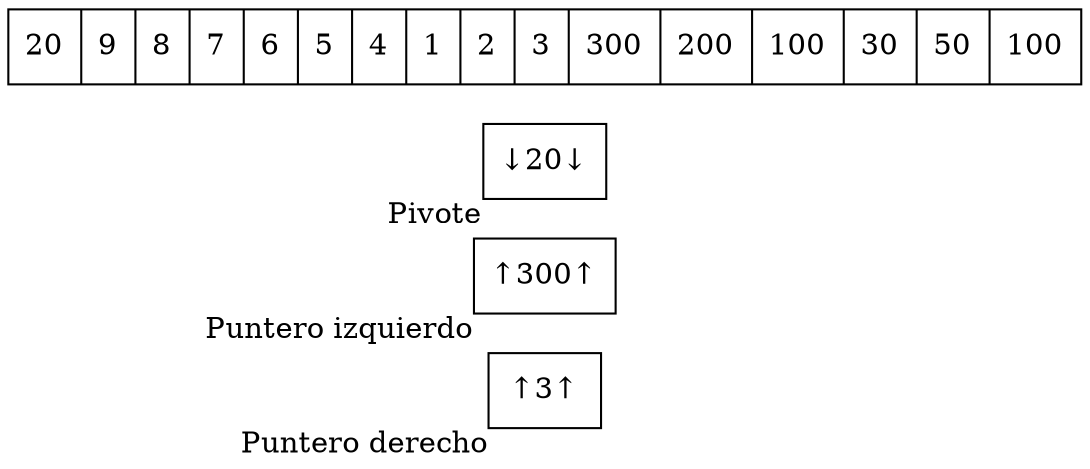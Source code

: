 digraph G{ node [shape = record ];
 rankdir=LR;puntDer[label="↑3↑" xlabel="Puntero derecho" pos = "12,0!"]
puntIzq[label="↑300↑" xlabel="Puntero izquierdo" pos = "8,0!"]
pivote[label="↓20↓" xlabel ="Pivote" pos = "10,2!"]
X[label="{ 20|9|8|7|6|5|4|1|2|3|300|200|100|30|50|100}" pos = "10,1!" ]}

